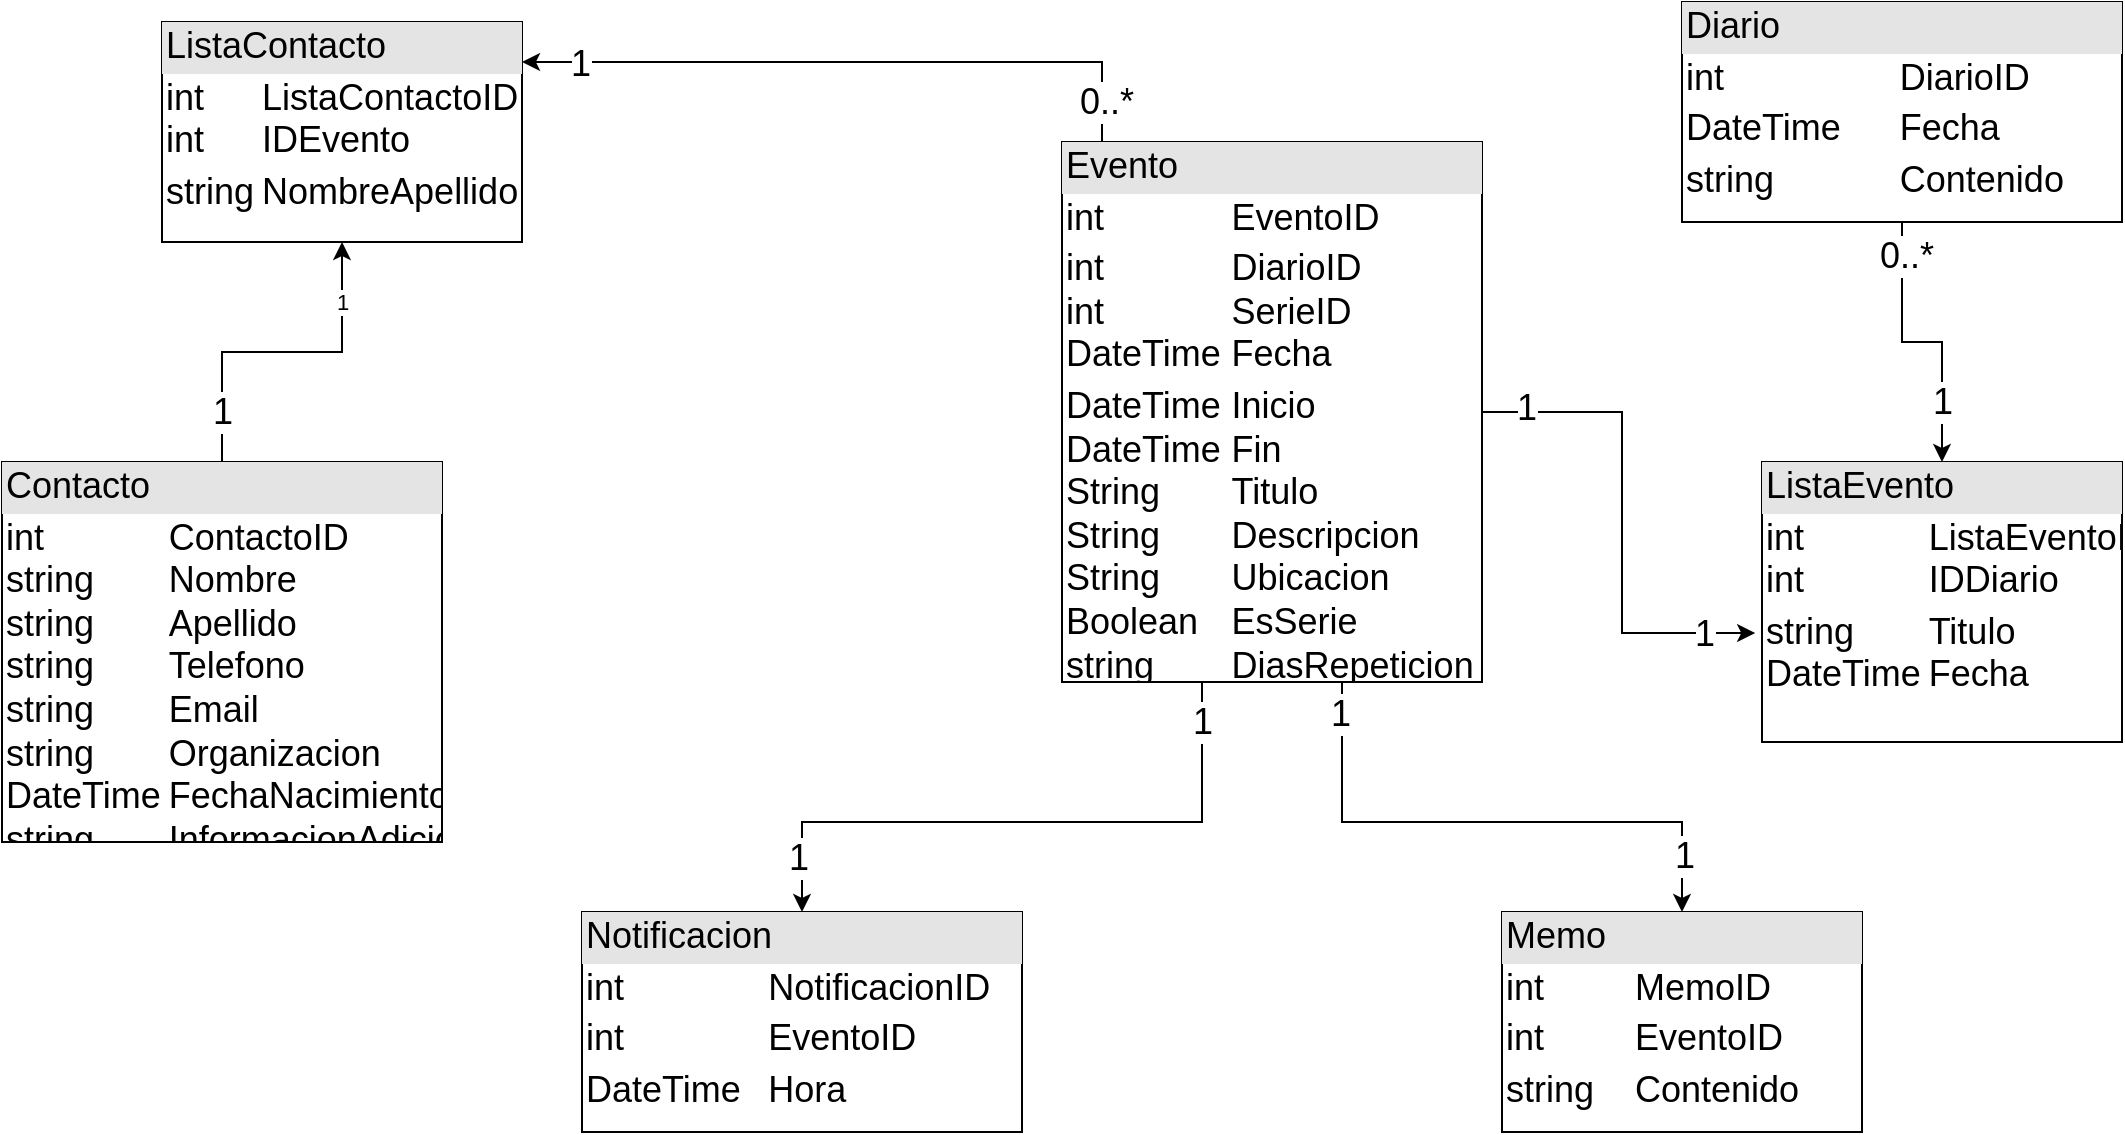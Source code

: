 <mxfile version="14.6.9" type="device"><diagram id="wIh8t5mPLOcBqdB9Jo3H" name="Page-1"><mxGraphModel dx="1086" dy="627" grid="1" gridSize="10" guides="1" tooltips="1" connect="1" arrows="1" fold="1" page="1" pageScale="1" pageWidth="827" pageHeight="1169" math="0" shadow="0"><root><mxCell id="0"/><mxCell id="1" parent="0"/><mxCell id="i-67r1jPQigWwQzcKloS-9" value="&lt;div style=&quot;box-sizing: border-box ; width: 100% ; background: #e4e4e4 ; padding: 2px&quot;&gt;Memo&lt;/div&gt;&lt;table style=&quot;width: 100% ; font-size: 1em&quot; cellpadding=&quot;2&quot; cellspacing=&quot;0&quot;&gt;&lt;tbody&gt;&lt;tr&gt;&lt;td&gt;int&lt;/td&gt;&lt;td&gt;MemoID&lt;/td&gt;&lt;/tr&gt;&lt;tr&gt;&lt;td&gt;int&lt;/td&gt;&lt;td&gt;EventoID&lt;/td&gt;&lt;/tr&gt;&lt;tr&gt;&lt;td&gt;string&lt;/td&gt;&lt;td&gt;Contenido&lt;/td&gt;&lt;/tr&gt;&lt;/tbody&gt;&lt;/table&gt;" style="verticalAlign=top;align=left;overflow=fill;html=1;fontSize=18;" parent="1" vertex="1"><mxGeometry x="870" y="475" width="180" height="110" as="geometry"/></mxCell><mxCell id="i-67r1jPQigWwQzcKloS-10" value="&lt;div style=&quot;box-sizing: border-box ; width: 100% ; background: #e4e4e4 ; padding: 2px&quot;&gt;Notificacion&lt;/div&gt;&lt;table style=&quot;width: 100% ; font-size: 1em&quot; cellpadding=&quot;2&quot; cellspacing=&quot;0&quot;&gt;&lt;tbody&gt;&lt;tr&gt;&lt;td&gt;int&lt;/td&gt;&lt;td&gt;NotificacionID&lt;/td&gt;&lt;/tr&gt;&lt;tr&gt;&lt;td&gt;int&lt;/td&gt;&lt;td&gt;EventoID&lt;/td&gt;&lt;/tr&gt;&lt;tr&gt;&lt;td&gt;DateTime&lt;/td&gt;&lt;td&gt;Hora&lt;/td&gt;&lt;/tr&gt;&lt;/tbody&gt;&lt;/table&gt;" style="verticalAlign=top;align=left;overflow=fill;html=1;fontSize=18;" parent="1" vertex="1"><mxGeometry x="410" y="475" width="220" height="110" as="geometry"/></mxCell><mxCell id="R7Fc-hDYU7Bgv7qYm1vR-3" style="edgeStyle=orthogonalEdgeStyle;rounded=0;orthogonalLoop=1;jettySize=auto;html=1;" parent="1" source="i-67r1jPQigWwQzcKloS-11" target="i-67r1jPQigWwQzcKloS-10" edge="1"><mxGeometry relative="1" as="geometry"><Array as="points"><mxPoint x="720" y="430"/><mxPoint x="520" y="430"/></Array></mxGeometry></mxCell><mxCell id="R7Fc-hDYU7Bgv7qYm1vR-9" value="1" style="edgeLabel;html=1;align=center;verticalAlign=middle;resizable=0;points=[];fontSize=18;" parent="R7Fc-hDYU7Bgv7qYm1vR-3" vertex="1" connectable="0"><mxGeometry x="-0.937" relative="1" as="geometry"><mxPoint y="10" as="offset"/></mxGeometry></mxCell><mxCell id="R7Fc-hDYU7Bgv7qYm1vR-11" value="1" style="edgeLabel;html=1;align=center;verticalAlign=middle;resizable=0;points=[];fontSize=18;" parent="R7Fc-hDYU7Bgv7qYm1vR-3" vertex="1" connectable="0"><mxGeometry x="0.83" y="-2" relative="1" as="geometry"><mxPoint as="offset"/></mxGeometry></mxCell><mxCell id="R7Fc-hDYU7Bgv7qYm1vR-4" style="edgeStyle=orthogonalEdgeStyle;rounded=0;orthogonalLoop=1;jettySize=auto;html=1;entryX=0.5;entryY=0;entryDx=0;entryDy=0;" parent="1" source="i-67r1jPQigWwQzcKloS-11" target="i-67r1jPQigWwQzcKloS-9" edge="1"><mxGeometry relative="1" as="geometry"><Array as="points"><mxPoint x="790" y="430"/><mxPoint x="960" y="430"/></Array></mxGeometry></mxCell><mxCell id="R7Fc-hDYU7Bgv7qYm1vR-10" value="1" style="edgeLabel;html=1;align=center;verticalAlign=middle;resizable=0;points=[];fontSize=18;" parent="R7Fc-hDYU7Bgv7qYm1vR-4" vertex="1" connectable="0"><mxGeometry x="-0.889" y="-1" relative="1" as="geometry"><mxPoint as="offset"/></mxGeometry></mxCell><mxCell id="R7Fc-hDYU7Bgv7qYm1vR-12" value="1" style="edgeLabel;html=1;align=center;verticalAlign=middle;resizable=0;points=[];fontSize=18;" parent="R7Fc-hDYU7Bgv7qYm1vR-4" vertex="1" connectable="0"><mxGeometry x="0.802" y="1" relative="1" as="geometry"><mxPoint as="offset"/></mxGeometry></mxCell><mxCell id="R7Fc-hDYU7Bgv7qYm1vR-20" style="edgeStyle=orthogonalEdgeStyle;rounded=0;orthogonalLoop=1;jettySize=auto;html=1;fontSize=18;" parent="1" source="i-67r1jPQigWwQzcKloS-11" target="R7Fc-hDYU7Bgv7qYm1vR-18" edge="1"><mxGeometry relative="1" as="geometry"><Array as="points"><mxPoint x="670" y="50"/></Array></mxGeometry></mxCell><mxCell id="R7Fc-hDYU7Bgv7qYm1vR-21" value="1" style="edgeLabel;html=1;align=center;verticalAlign=middle;resizable=0;points=[];fontSize=18;" parent="R7Fc-hDYU7Bgv7qYm1vR-20" vertex="1" connectable="0"><mxGeometry x="0.825" y="1" relative="1" as="geometry"><mxPoint as="offset"/></mxGeometry></mxCell><mxCell id="R7Fc-hDYU7Bgv7qYm1vR-22" value="0..*" style="edgeLabel;html=1;align=center;verticalAlign=middle;resizable=0;points=[];fontSize=18;" parent="R7Fc-hDYU7Bgv7qYm1vR-20" vertex="1" connectable="0"><mxGeometry x="-0.908" y="-2" relative="1" as="geometry"><mxPoint y="-5" as="offset"/></mxGeometry></mxCell><mxCell id="R7Fc-hDYU7Bgv7qYm1vR-24" style="edgeStyle=orthogonalEdgeStyle;rounded=0;orthogonalLoop=1;jettySize=auto;html=1;entryX=-0.019;entryY=0.611;entryDx=0;entryDy=0;entryPerimeter=0;fontSize=18;" parent="1" source="i-67r1jPQigWwQzcKloS-11" target="R7Fc-hDYU7Bgv7qYm1vR-13" edge="1"><mxGeometry relative="1" as="geometry"/></mxCell><mxCell id="R7Fc-hDYU7Bgv7qYm1vR-26" value="1" style="edgeLabel;html=1;align=center;verticalAlign=middle;resizable=0;points=[];fontSize=18;" parent="R7Fc-hDYU7Bgv7qYm1vR-24" vertex="1" connectable="0"><mxGeometry x="-0.827" y="2" relative="1" as="geometry"><mxPoint as="offset"/></mxGeometry></mxCell><mxCell id="R7Fc-hDYU7Bgv7qYm1vR-27" value="1" style="edgeLabel;html=1;align=center;verticalAlign=middle;resizable=0;points=[];fontSize=18;" parent="R7Fc-hDYU7Bgv7qYm1vR-24" vertex="1" connectable="0"><mxGeometry x="0.788" relative="1" as="geometry"><mxPoint as="offset"/></mxGeometry></mxCell><mxCell id="i-67r1jPQigWwQzcKloS-11" value="&lt;div style=&quot;box-sizing: border-box ; width: 100% ; background: #e4e4e4 ; padding: 2px&quot;&gt;Evento&lt;/div&gt;&lt;table style=&quot;width: 100% ; font-size: 1em&quot; cellpadding=&quot;2&quot; cellspacing=&quot;0&quot;&gt;&lt;tbody&gt;&lt;tr&gt;&lt;td&gt;int&lt;/td&gt;&lt;td&gt;EventoID&lt;/td&gt;&lt;/tr&gt;&lt;tr&gt;&lt;td&gt;int&lt;br&gt;int&lt;br&gt;DateTime&lt;/td&gt;&lt;td&gt;DiarioID&lt;br&gt;SerieID&lt;br&gt;Fecha&lt;/td&gt;&lt;/tr&gt;&lt;tr&gt;&lt;td&gt;DateTime&lt;br&gt;DateTime&lt;br&gt;String&lt;br&gt;String&lt;br&gt;String&lt;br&gt;Boolean&lt;br&gt;string&lt;br&gt;&lt;br&gt;&lt;/td&gt;&lt;td&gt;Inicio&lt;br&gt;Fin&lt;br&gt;Titulo&lt;br&gt;Descripcion&lt;br&gt;Ubicacion&lt;br&gt;EsSerie&lt;br&gt;DiasRepeticion&lt;br&gt;&lt;br&gt;&lt;/td&gt;&lt;/tr&gt;&lt;/tbody&gt;&lt;/table&gt;" style="verticalAlign=top;align=left;overflow=fill;html=1;fontSize=18;" parent="1" vertex="1"><mxGeometry x="650" y="90" width="210" height="270" as="geometry"/></mxCell><mxCell id="R7Fc-hDYU7Bgv7qYm1vR-15" style="edgeStyle=orthogonalEdgeStyle;rounded=0;orthogonalLoop=1;jettySize=auto;html=1;entryX=0.5;entryY=0;entryDx=0;entryDy=0;fontSize=18;" parent="1" source="i-67r1jPQigWwQzcKloS-12" target="R7Fc-hDYU7Bgv7qYm1vR-13" edge="1"><mxGeometry relative="1" as="geometry"/></mxCell><mxCell id="R7Fc-hDYU7Bgv7qYm1vR-16" value="0..*" style="edgeLabel;html=1;align=center;verticalAlign=middle;resizable=0;points=[];fontSize=18;" parent="R7Fc-hDYU7Bgv7qYm1vR-15" vertex="1" connectable="0"><mxGeometry x="-0.755" y="2" relative="1" as="geometry"><mxPoint as="offset"/></mxGeometry></mxCell><mxCell id="R7Fc-hDYU7Bgv7qYm1vR-17" value="1" style="edgeLabel;html=1;align=center;verticalAlign=middle;resizable=0;points=[];fontSize=18;" parent="R7Fc-hDYU7Bgv7qYm1vR-15" vertex="1" connectable="0"><mxGeometry x="0.436" relative="1" as="geometry"><mxPoint y="9" as="offset"/></mxGeometry></mxCell><mxCell id="i-67r1jPQigWwQzcKloS-12" value="&lt;div style=&quot;box-sizing: border-box ; width: 100% ; background: #e4e4e4 ; padding: 2px&quot;&gt;Diario&lt;/div&gt;&lt;table style=&quot;width: 100% ; font-size: 1em&quot; cellpadding=&quot;2&quot; cellspacing=&quot;0&quot;&gt;&lt;tbody&gt;&lt;tr&gt;&lt;td&gt;int&lt;/td&gt;&lt;td&gt;DiarioID&lt;/td&gt;&lt;/tr&gt;&lt;tr&gt;&lt;td&gt;DateTime&lt;/td&gt;&lt;td&gt;Fecha&lt;/td&gt;&lt;/tr&gt;&lt;tr&gt;&lt;td&gt;string&lt;/td&gt;&lt;td&gt;Contenido&lt;/td&gt;&lt;/tr&gt;&lt;/tbody&gt;&lt;/table&gt;" style="verticalAlign=top;align=left;overflow=fill;html=1;fontSize=18;" parent="1" vertex="1"><mxGeometry x="960" y="20" width="220" height="110" as="geometry"/></mxCell><mxCell id="R7Fc-hDYU7Bgv7qYm1vR-13" value="&lt;div style=&quot;box-sizing: border-box ; width: 100% ; background: #e4e4e4 ; padding: 2px&quot;&gt;ListaEvento&lt;/div&gt;&lt;table style=&quot;width: 100% ; font-size: 1em&quot; cellpadding=&quot;2&quot; cellspacing=&quot;0&quot;&gt;&lt;tbody&gt;&lt;tr&gt;&lt;td&gt;int&lt;br&gt;int&lt;/td&gt;&lt;td&gt;ListaEventoID&lt;br&gt;IDDiario&lt;/td&gt;&lt;/tr&gt;&lt;tr&gt;&lt;td&gt;string&lt;br&gt;DateTime&lt;/td&gt;&lt;td&gt;Titulo&lt;br&gt;Fecha&lt;/td&gt;&lt;/tr&gt;&lt;tr&gt;&lt;td&gt;&lt;/td&gt;&lt;td&gt;&lt;br&gt;&lt;/td&gt;&lt;/tr&gt;&lt;/tbody&gt;&lt;/table&gt;" style="verticalAlign=top;align=left;overflow=fill;html=1;fontSize=18;" parent="1" vertex="1"><mxGeometry x="1000" y="250" width="180" height="140" as="geometry"/></mxCell><mxCell id="R7Fc-hDYU7Bgv7qYm1vR-18" value="&lt;div style=&quot;box-sizing: border-box ; width: 100% ; background: #e4e4e4 ; padding: 2px&quot;&gt;ListaContacto&lt;/div&gt;&lt;table style=&quot;width: 100% ; font-size: 1em&quot; cellpadding=&quot;2&quot; cellspacing=&quot;0&quot;&gt;&lt;tbody&gt;&lt;tr&gt;&lt;td&gt;int&lt;br&gt;int&lt;/td&gt;&lt;td&gt;ListaContactoID&lt;br&gt;IDEvento&lt;/td&gt;&lt;/tr&gt;&lt;tr&gt;&lt;td&gt;string&lt;/td&gt;&lt;td&gt;NombreApellido&lt;/td&gt;&lt;/tr&gt;&lt;tr&gt;&lt;td&gt;&lt;/td&gt;&lt;td&gt;&lt;br&gt;&lt;/td&gt;&lt;/tr&gt;&lt;/tbody&gt;&lt;/table&gt;" style="verticalAlign=top;align=left;overflow=fill;html=1;fontSize=18;" parent="1" vertex="1"><mxGeometry x="200" y="30" width="180" height="110" as="geometry"/></mxCell><mxCell id="snbvZe5d-E2UI14H9eRR-2" style="edgeStyle=orthogonalEdgeStyle;rounded=0;orthogonalLoop=1;jettySize=auto;html=1;entryX=0.5;entryY=1;entryDx=0;entryDy=0;" edge="1" parent="1" source="snbvZe5d-E2UI14H9eRR-1" target="R7Fc-hDYU7Bgv7qYm1vR-18"><mxGeometry relative="1" as="geometry"/></mxCell><mxCell id="snbvZe5d-E2UI14H9eRR-3" value="&lt;span style=&quot;font-size: 18px&quot;&gt;1&lt;/span&gt;" style="edgeLabel;html=1;align=center;verticalAlign=middle;resizable=0;points=[];" vertex="1" connectable="0" parent="snbvZe5d-E2UI14H9eRR-2"><mxGeometry x="-0.824" y="3" relative="1" as="geometry"><mxPoint x="3" y="-10" as="offset"/></mxGeometry></mxCell><mxCell id="snbvZe5d-E2UI14H9eRR-4" value="1" style="edgeLabel;html=1;align=center;verticalAlign=middle;resizable=0;points=[];" vertex="1" connectable="0" parent="snbvZe5d-E2UI14H9eRR-2"><mxGeometry x="0.568" relative="1" as="geometry"><mxPoint y="-7" as="offset"/></mxGeometry></mxCell><mxCell id="snbvZe5d-E2UI14H9eRR-1" value="&lt;div style=&quot;box-sizing: border-box ; width: 100% ; background: #e4e4e4 ; padding: 2px&quot;&gt;Contacto&lt;/div&gt;&lt;table style=&quot;width: 100% ; font-size: 1em&quot; cellpadding=&quot;2&quot; cellspacing=&quot;0&quot;&gt;&lt;tbody&gt;&lt;tr&gt;&lt;td&gt;int&lt;br&gt;string&lt;br&gt;string&lt;br&gt;string&lt;br&gt;string&lt;br&gt;string&lt;br&gt;DateTime&lt;br&gt;string&lt;/td&gt;&lt;td&gt;ContactoID&lt;br&gt;Nombre&lt;br&gt;Apellido&lt;br&gt;Telefono&lt;br&gt;Email&lt;br&gt;Organizacion&lt;br&gt;FechaNacimiento&lt;br&gt;InformacionAdicional&lt;/td&gt;&lt;/tr&gt;&lt;tr&gt;&lt;td&gt;&lt;br&gt;&lt;/td&gt;&lt;td&gt;&lt;br&gt;&lt;/td&gt;&lt;/tr&gt;&lt;tr&gt;&lt;td&gt;&lt;br&gt;&lt;/td&gt;&lt;td&gt;&lt;br&gt;&lt;/td&gt;&lt;/tr&gt;&lt;/tbody&gt;&lt;/table&gt;" style="verticalAlign=top;align=left;overflow=fill;html=1;fontSize=18;" vertex="1" parent="1"><mxGeometry x="120" y="250" width="220" height="190" as="geometry"/></mxCell></root></mxGraphModel></diagram></mxfile>